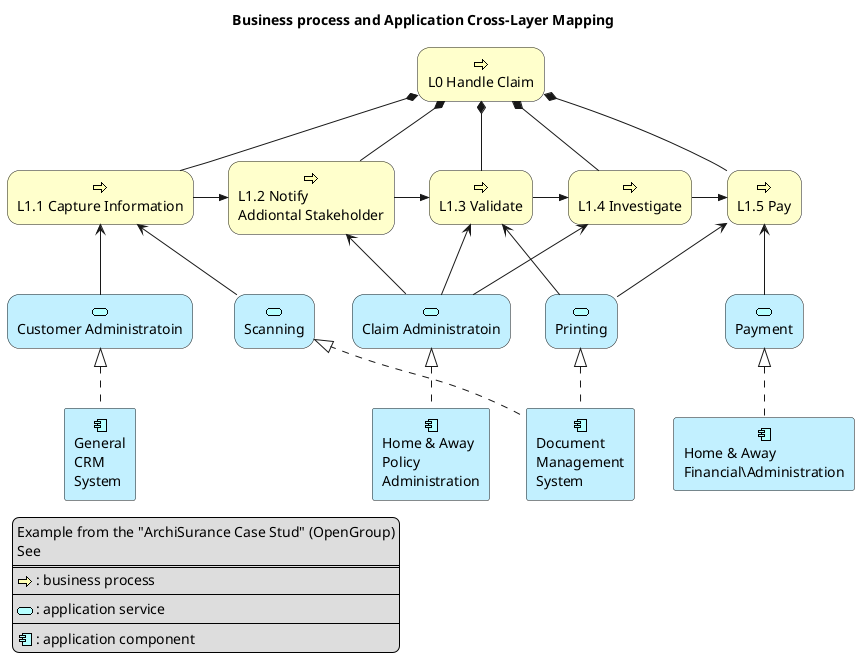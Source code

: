 @startuml
title Business process and Application Cross-Layer Mapping

skinparam rectangle<<behavior>> {
    roundCorner 25
}

sprite $bProcess jar:archimate/business-process
sprite $aService jar:archimate/application-service
sprite $aComponent jar:archimate/application-component

rectangle "L0 Handle Claim" as HC <<$bProcess>><<behavior>> #Business
rectangle "L1.1 Capture Information" as CI <<$bProcess>><<behavior>> #Business
rectangle "L1.2 Notify\nAddiontal Stakeholder" as NAS <<$bProcess>><<behavior>> #Business
rectangle "L1.3 Validate" as V <<$bProcess>><<behavior>> #Business
rectangle "L1.4 Investigate" as I <<$bProcess>><<behavior>> #Business
rectangle "L1.5 Pay" as P <<$bProcess>><<behavior>> #Business

HC *-down- CI
HC *-down- NAS
HC *-down- V
HC *-down- I
HC *-down- P

CI -right->> NAS
NAS -right->> V
V -right->> I
I -right->> P

rectangle "Customer Administratoin" as CUA <<$aService>><<behavior>> #Application
rectangle "Scanning" as S <<$aService>><<behavior>> #Application
rectangle "Claim Administratoin" as CLA <<$aService>><<behavior>> #Application
rectangle "Printing" as PRN <<$aService>><<behavior>> #Application
rectangle "Payment" as Payment <<$aService>><<behavior>> #Application

CUA -up-> CI
S -up-> CI
CLA -up-> NAS
CLA -up-> V
CLA -up-> I
PRN -up-> V
PRN -up-> P
Payment -up-> P

rectangle "General\nCRM\nSystem" as CRM <<$aComponent>> #Application
rectangle "Home & Away\nPolicy\nAdministration" as HAPA <<$aComponent>> #Application
rectangle "Document\nManagement\nSystem" as DMS <<$aComponent>> #Application
rectangle "Home & Away\nFinancial\Administration" as HFPA <<$aComponent>> #Application

CRM .up.|> CUA
DMS .up.|> S
DMS .up.|> PRN
HAPA .up.|> CLA
HFPA .up.|> Payment

legend left
Example from the "ArchiSurance Case Stud" (OpenGroup)
See
====
<$bProcess> : business process
----
<$aService> : application service
----
<$aComponent> : application component
endlegend

@enduml